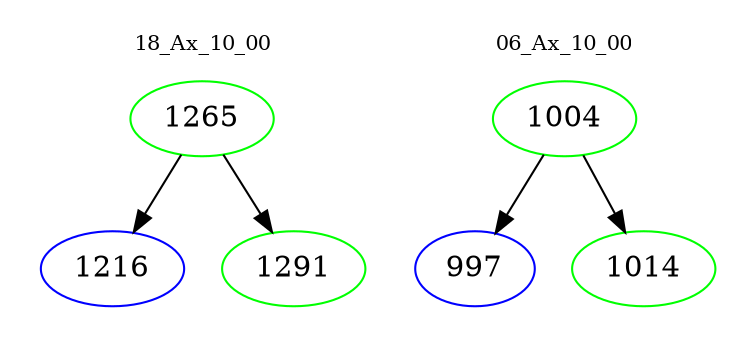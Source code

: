 digraph{
subgraph cluster_0 {
color = white
label = "18_Ax_10_00";
fontsize=10;
T0_1265 [label="1265", color="green"]
T0_1265 -> T0_1216 [color="black"]
T0_1216 [label="1216", color="blue"]
T0_1265 -> T0_1291 [color="black"]
T0_1291 [label="1291", color="green"]
}
subgraph cluster_1 {
color = white
label = "06_Ax_10_00";
fontsize=10;
T1_1004 [label="1004", color="green"]
T1_1004 -> T1_997 [color="black"]
T1_997 [label="997", color="blue"]
T1_1004 -> T1_1014 [color="black"]
T1_1014 [label="1014", color="green"]
}
}
